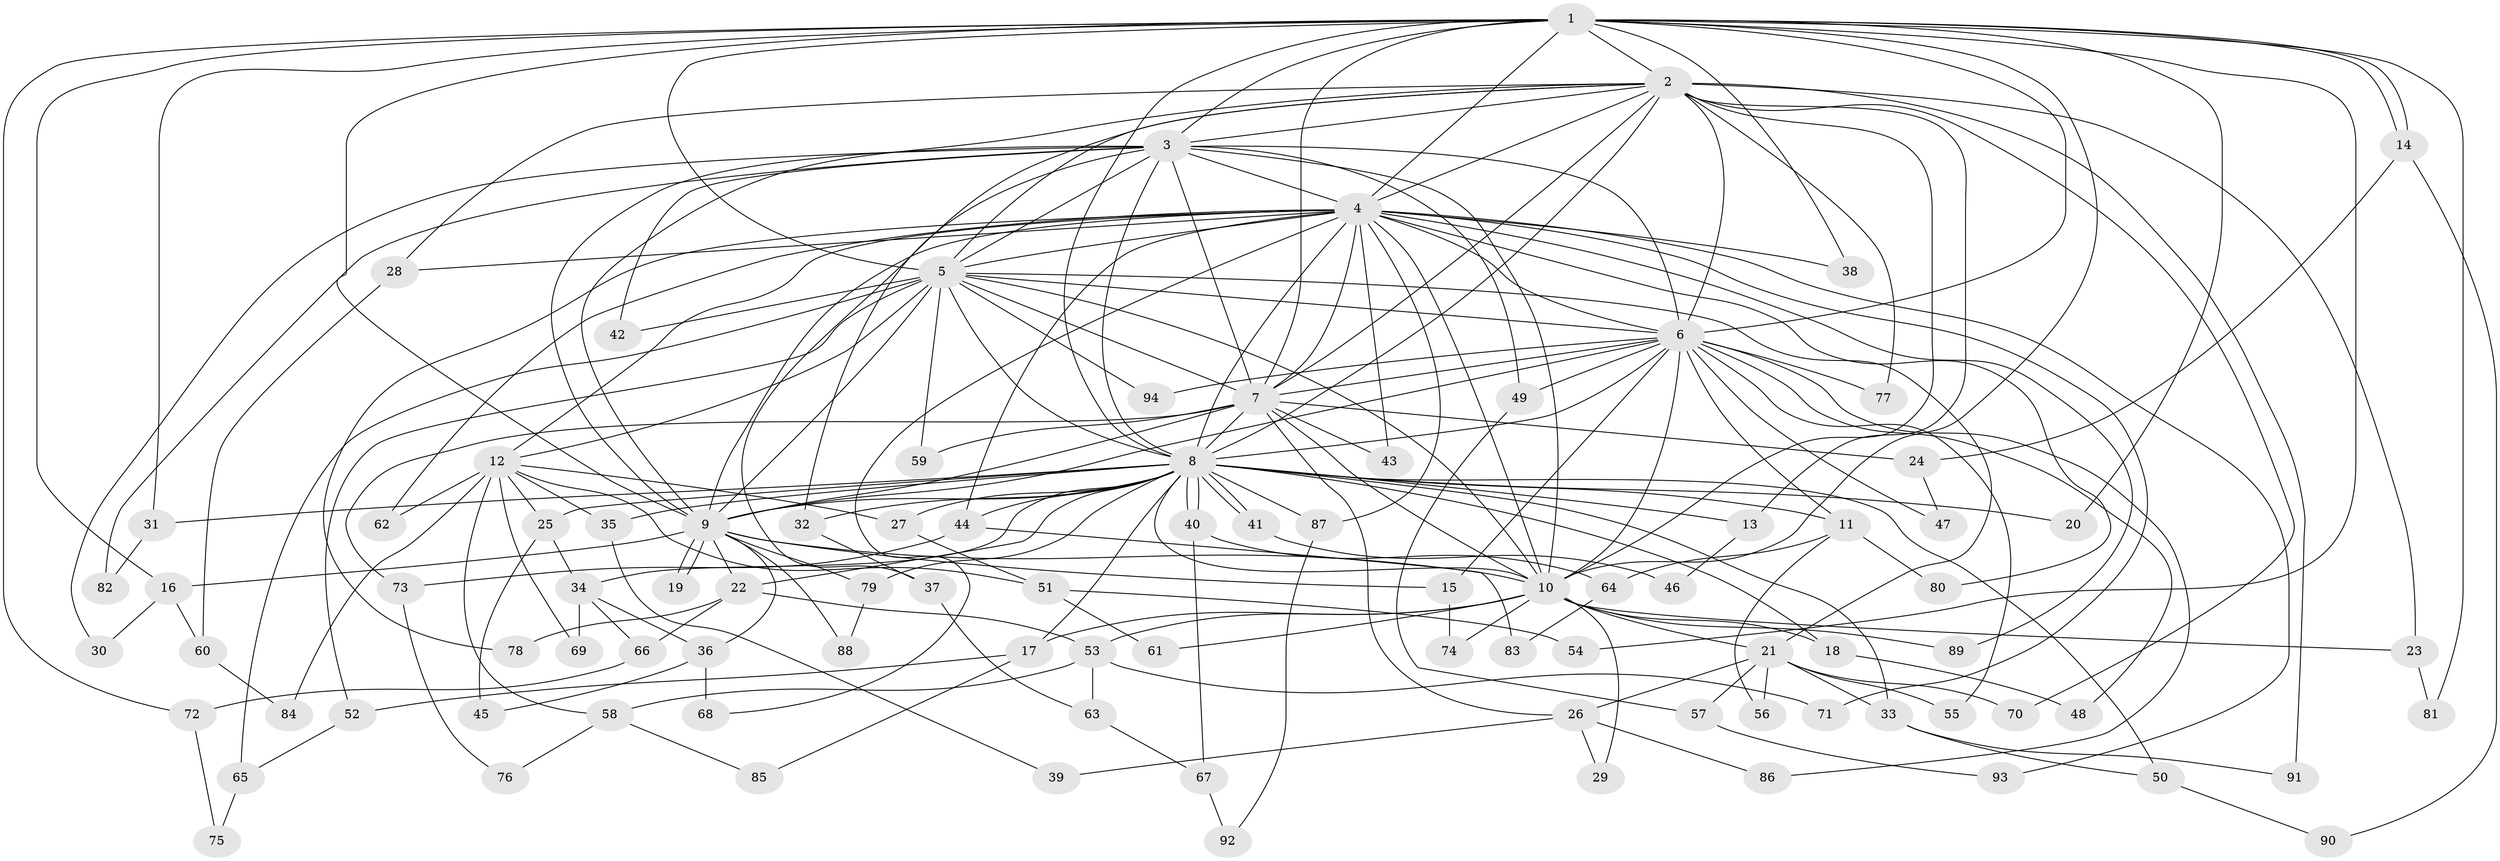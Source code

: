 // Generated by graph-tools (version 1.1) at 2025/44/03/09/25 04:44:27]
// undirected, 94 vertices, 213 edges
graph export_dot {
graph [start="1"]
  node [color=gray90,style=filled];
  1;
  2;
  3;
  4;
  5;
  6;
  7;
  8;
  9;
  10;
  11;
  12;
  13;
  14;
  15;
  16;
  17;
  18;
  19;
  20;
  21;
  22;
  23;
  24;
  25;
  26;
  27;
  28;
  29;
  30;
  31;
  32;
  33;
  34;
  35;
  36;
  37;
  38;
  39;
  40;
  41;
  42;
  43;
  44;
  45;
  46;
  47;
  48;
  49;
  50;
  51;
  52;
  53;
  54;
  55;
  56;
  57;
  58;
  59;
  60;
  61;
  62;
  63;
  64;
  65;
  66;
  67;
  68;
  69;
  70;
  71;
  72;
  73;
  74;
  75;
  76;
  77;
  78;
  79;
  80;
  81;
  82;
  83;
  84;
  85;
  86;
  87;
  88;
  89;
  90;
  91;
  92;
  93;
  94;
  1 -- 2;
  1 -- 3;
  1 -- 4;
  1 -- 5;
  1 -- 6;
  1 -- 7;
  1 -- 8;
  1 -- 9;
  1 -- 10;
  1 -- 14;
  1 -- 14;
  1 -- 16;
  1 -- 20;
  1 -- 31;
  1 -- 38;
  1 -- 54;
  1 -- 72;
  1 -- 81;
  2 -- 3;
  2 -- 4;
  2 -- 5;
  2 -- 6;
  2 -- 7;
  2 -- 8;
  2 -- 9;
  2 -- 10;
  2 -- 13;
  2 -- 23;
  2 -- 28;
  2 -- 37;
  2 -- 70;
  2 -- 77;
  2 -- 91;
  3 -- 4;
  3 -- 5;
  3 -- 6;
  3 -- 7;
  3 -- 8;
  3 -- 9;
  3 -- 10;
  3 -- 30;
  3 -- 32;
  3 -- 42;
  3 -- 49;
  3 -- 82;
  4 -- 5;
  4 -- 6;
  4 -- 7;
  4 -- 8;
  4 -- 9;
  4 -- 10;
  4 -- 12;
  4 -- 28;
  4 -- 38;
  4 -- 43;
  4 -- 44;
  4 -- 62;
  4 -- 68;
  4 -- 71;
  4 -- 78;
  4 -- 80;
  4 -- 87;
  4 -- 89;
  4 -- 93;
  5 -- 6;
  5 -- 7;
  5 -- 8;
  5 -- 9;
  5 -- 10;
  5 -- 12;
  5 -- 21;
  5 -- 42;
  5 -- 52;
  5 -- 59;
  5 -- 65;
  5 -- 94;
  6 -- 7;
  6 -- 8;
  6 -- 9;
  6 -- 10;
  6 -- 11;
  6 -- 15;
  6 -- 47;
  6 -- 48;
  6 -- 49;
  6 -- 55;
  6 -- 77;
  6 -- 86;
  6 -- 94;
  7 -- 8;
  7 -- 9;
  7 -- 10;
  7 -- 24;
  7 -- 26;
  7 -- 43;
  7 -- 59;
  7 -- 73;
  8 -- 9;
  8 -- 10;
  8 -- 11;
  8 -- 13;
  8 -- 17;
  8 -- 18;
  8 -- 20;
  8 -- 22;
  8 -- 25;
  8 -- 27;
  8 -- 31;
  8 -- 32;
  8 -- 33;
  8 -- 34;
  8 -- 35;
  8 -- 40;
  8 -- 40;
  8 -- 41;
  8 -- 41;
  8 -- 44;
  8 -- 50;
  8 -- 79;
  8 -- 87;
  9 -- 10;
  9 -- 15;
  9 -- 16;
  9 -- 19;
  9 -- 19;
  9 -- 22;
  9 -- 36;
  9 -- 79;
  9 -- 88;
  10 -- 17;
  10 -- 18;
  10 -- 21;
  10 -- 23;
  10 -- 29;
  10 -- 53;
  10 -- 61;
  10 -- 74;
  10 -- 89;
  11 -- 56;
  11 -- 64;
  11 -- 80;
  12 -- 25;
  12 -- 27;
  12 -- 35;
  12 -- 51;
  12 -- 58;
  12 -- 62;
  12 -- 69;
  12 -- 84;
  13 -- 46;
  14 -- 24;
  14 -- 90;
  15 -- 74;
  16 -- 30;
  16 -- 60;
  17 -- 52;
  17 -- 85;
  18 -- 48;
  21 -- 26;
  21 -- 33;
  21 -- 55;
  21 -- 56;
  21 -- 57;
  21 -- 70;
  22 -- 53;
  22 -- 66;
  22 -- 78;
  23 -- 81;
  24 -- 47;
  25 -- 34;
  25 -- 45;
  26 -- 29;
  26 -- 39;
  26 -- 86;
  27 -- 51;
  28 -- 60;
  31 -- 82;
  32 -- 37;
  33 -- 50;
  33 -- 91;
  34 -- 36;
  34 -- 66;
  34 -- 69;
  35 -- 39;
  36 -- 45;
  36 -- 68;
  37 -- 63;
  40 -- 64;
  40 -- 67;
  41 -- 46;
  44 -- 73;
  44 -- 83;
  49 -- 57;
  50 -- 90;
  51 -- 54;
  51 -- 61;
  52 -- 65;
  53 -- 58;
  53 -- 63;
  53 -- 71;
  57 -- 93;
  58 -- 76;
  58 -- 85;
  60 -- 84;
  63 -- 67;
  64 -- 83;
  65 -- 75;
  66 -- 72;
  67 -- 92;
  72 -- 75;
  73 -- 76;
  79 -- 88;
  87 -- 92;
}

